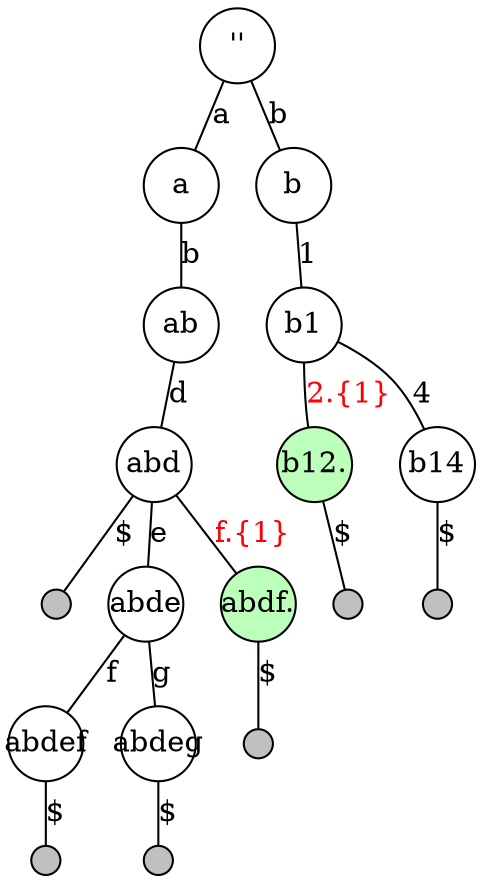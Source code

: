 digraph slim_cut_leaf
{
    graph [ranksep="0.05"];

    node [shape=circle, style=filled, fillcolor="white", fixedsize=true]
    edge [arrowhead=none]

    root [label="''"]

    abd_leaf   [fillcolor="grey", style=filled, label="", width=0.2]
    abdef_leaf [fillcolor="grey", style=filled, label="", width=0.2]
    abdeg_leaf [fillcolor="grey", style=filled, label="", width=0.2]
    abdfg_leaf [fillcolor="grey", style=filled, label="", width=0.2]
    b123_leaf  [fillcolor="grey", style=filled, label="", width=0.2]
    b14_leaf   [fillcolor="grey", style=filled, label="", width=0.2]


    root -> a [label=a]
            a -> ab [label=b]
                 ab -> abd [label=d]
                       abd -> abd_leaf [label="$"]
                       abd -> abde [label=e]
                              abde -> abdef [label=f]
                                      abdef -> abdef_leaf [label="$"]
                              abde -> abdeg [label=g]
                                      abdeg -> abdeg_leaf [label="$"]
                       abd -> abdfg [label="f.{1}", fontcolor=red]
                              abdfg -> abdfg_leaf [label="$"]
    root -> b [label=b]
            b -> b1 [label=1]
                 b1 -> b123  [label="2.{1}", fontcolor=red]
                       b123 -> b123_leaf [label="$"]
                 b1 -> b14 [label=4]
                       b14 -> b14_leaf [label="$"]

    abdfg [label="abdf.", fillcolor="#bbffbb"]
    b123 [label="b12.", fillcolor="#bbffbb"]
}
